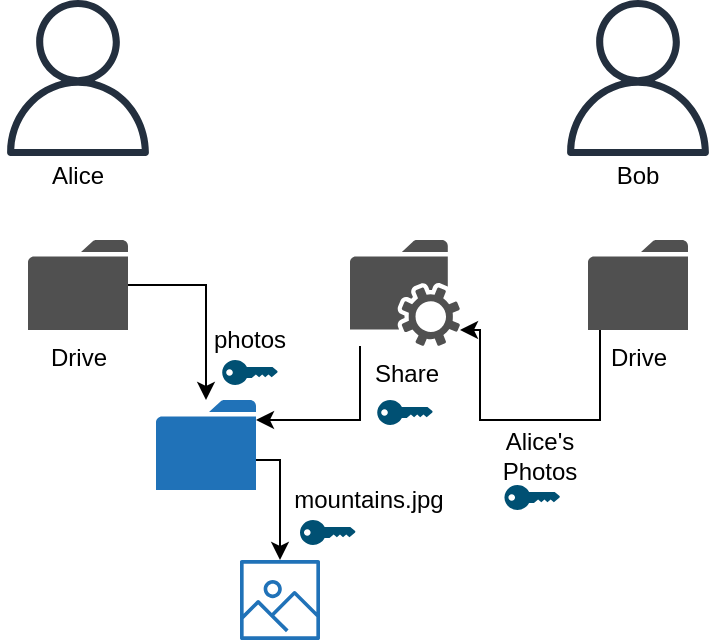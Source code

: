 <mxfile version="14.1.8" type="device"><diagram id="g3J1ekXGROOLExW3GLxt" name="Seite-1"><mxGraphModel dx="622" dy="553" grid="1" gridSize="10" guides="1" tooltips="1" connect="1" arrows="1" fold="1" page="1" pageScale="1" pageWidth="827" pageHeight="1169" math="0" shadow="0"><root><mxCell id="0"/><mxCell id="1" parent="0"/><mxCell id="epE2G2SlUqCjJAG2-Jjr-4" value="" style="outlineConnect=0;fontColor=#232F3E;gradientColor=none;fillColor=#232F3E;strokeColor=none;dashed=0;verticalLabelPosition=bottom;verticalAlign=top;align=center;html=1;fontSize=12;fontStyle=0;aspect=fixed;pointerEvents=1;shape=mxgraph.aws4.user;" parent="1" vertex="1"><mxGeometry x="120" y="200" width="78" height="78" as="geometry"/></mxCell><mxCell id="epE2G2SlUqCjJAG2-Jjr-5" value="Alice" style="text;html=1;strokeColor=none;fillColor=none;align=center;verticalAlign=middle;whiteSpace=wrap;rounded=0;" parent="1" vertex="1"><mxGeometry x="139" y="278" width="40" height="20" as="geometry"/></mxCell><mxCell id="epE2G2SlUqCjJAG2-Jjr-10" style="edgeStyle=orthogonalEdgeStyle;rounded=0;orthogonalLoop=1;jettySize=auto;html=1;" parent="1" source="epE2G2SlUqCjJAG2-Jjr-8" target="epE2G2SlUqCjJAG2-Jjr-9" edge="1"><mxGeometry relative="1" as="geometry"><Array as="points"><mxPoint x="223" y="343"/></Array></mxGeometry></mxCell><mxCell id="epE2G2SlUqCjJAG2-Jjr-8" value="Drive" style="pointerEvents=1;shadow=0;dashed=0;html=1;strokeColor=none;fillColor=#505050;labelPosition=center;verticalLabelPosition=bottom;verticalAlign=top;outlineConnect=0;align=center;shape=mxgraph.office.concepts.folder;" parent="1" vertex="1"><mxGeometry x="134" y="320" width="50" height="45" as="geometry"/></mxCell><mxCell id="epE2G2SlUqCjJAG2-Jjr-12" style="edgeStyle=orthogonalEdgeStyle;rounded=0;orthogonalLoop=1;jettySize=auto;html=1;" parent="1" source="epE2G2SlUqCjJAG2-Jjr-9" target="epE2G2SlUqCjJAG2-Jjr-11" edge="1"><mxGeometry relative="1" as="geometry"><mxPoint x="260" y="445" as="sourcePoint"/><Array as="points"><mxPoint x="260" y="430"/></Array></mxGeometry></mxCell><mxCell id="epE2G2SlUqCjJAG2-Jjr-9" value="" style="pointerEvents=1;shadow=0;dashed=0;html=1;strokeColor=none;labelPosition=center;verticalLabelPosition=bottom;verticalAlign=top;outlineConnect=0;align=center;shape=mxgraph.office.concepts.folder;fillColor=#2072B8;" parent="1" vertex="1"><mxGeometry x="198" y="400" width="50" height="45" as="geometry"/></mxCell><mxCell id="epE2G2SlUqCjJAG2-Jjr-11" value="" style="outlineConnect=0;fontColor=#232F3E;gradientColor=none;strokeColor=none;dashed=0;verticalLabelPosition=bottom;verticalAlign=top;align=center;html=1;fontSize=12;fontStyle=0;aspect=fixed;pointerEvents=1;shape=mxgraph.aws4.container_registry_image;fillColor=#2072B8;" parent="1" vertex="1"><mxGeometry x="240" y="480" width="40" height="40" as="geometry"/></mxCell><mxCell id="epE2G2SlUqCjJAG2-Jjr-14" value="photos" style="text;html=1;strokeColor=none;fillColor=none;align=center;verticalAlign=middle;whiteSpace=wrap;rounded=0;" parent="1" vertex="1"><mxGeometry x="220" y="360" width="50" height="20" as="geometry"/></mxCell><mxCell id="epE2G2SlUqCjJAG2-Jjr-15" value="mountains.jpg" style="text;html=1;strokeColor=none;fillColor=none;align=center;verticalAlign=middle;whiteSpace=wrap;rounded=0;" parent="1" vertex="1"><mxGeometry x="258.89" y="440" width="91.11" height="20" as="geometry"/></mxCell><mxCell id="epE2G2SlUqCjJAG2-Jjr-16" value="" style="outlineConnect=0;fontColor=#232F3E;gradientColor=none;fillColor=#232F3E;strokeColor=none;dashed=0;verticalLabelPosition=bottom;verticalAlign=top;align=center;html=1;fontSize=12;fontStyle=0;aspect=fixed;pointerEvents=1;shape=mxgraph.aws4.user;" parent="1" vertex="1"><mxGeometry x="400" y="200" width="78" height="78" as="geometry"/></mxCell><mxCell id="epE2G2SlUqCjJAG2-Jjr-17" value="Bob" style="text;html=1;strokeColor=none;fillColor=none;align=center;verticalAlign=middle;whiteSpace=wrap;rounded=0;" parent="1" vertex="1"><mxGeometry x="419" y="278" width="40" height="20" as="geometry"/></mxCell><mxCell id="9QumGsT66zy5JGcqnrbD-10" style="edgeStyle=orthogonalEdgeStyle;rounded=0;orthogonalLoop=1;jettySize=auto;html=1;" edge="1" parent="1" source="epE2G2SlUqCjJAG2-Jjr-18" target="9QumGsT66zy5JGcqnrbD-4"><mxGeometry relative="1" as="geometry"><Array as="points"><mxPoint x="420" y="410"/><mxPoint x="360" y="410"/><mxPoint x="360" y="365"/></Array></mxGeometry></mxCell><mxCell id="epE2G2SlUqCjJAG2-Jjr-18" value="Drive" style="pointerEvents=1;shadow=0;dashed=0;html=1;strokeColor=none;fillColor=#505050;labelPosition=center;verticalLabelPosition=bottom;verticalAlign=top;outlineConnect=0;align=center;shape=mxgraph.office.concepts.folder;" parent="1" vertex="1"><mxGeometry x="414" y="320" width="50" height="45" as="geometry"/></mxCell><mxCell id="9QumGsT66zy5JGcqnrbD-1" value="" style="points=[[0,0.5,0],[0.24,0,0],[0.5,0.28,0],[0.995,0.475,0],[0.5,0.72,0],[0.24,1,0]];verticalLabelPosition=bottom;html=1;verticalAlign=top;aspect=fixed;align=center;pointerEvents=1;shape=mxgraph.cisco19.key;fillColor=#005073;strokeColor=none;" vertex="1" parent="1"><mxGeometry x="308.61" y="400" width="27.78" height="12.5" as="geometry"/></mxCell><mxCell id="9QumGsT66zy5JGcqnrbD-2" value="" style="points=[[0,0.5,0],[0.24,0,0],[0.5,0.28,0],[0.995,0.475,0],[0.5,0.72,0],[0.24,1,0]];verticalLabelPosition=bottom;html=1;verticalAlign=top;aspect=fixed;align=center;pointerEvents=1;shape=mxgraph.cisco19.key;fillColor=#005073;strokeColor=none;" vertex="1" parent="1"><mxGeometry x="270" y="460" width="27.78" height="12.5" as="geometry"/></mxCell><mxCell id="9QumGsT66zy5JGcqnrbD-5" style="edgeStyle=orthogonalEdgeStyle;rounded=0;orthogonalLoop=1;jettySize=auto;html=1;" edge="1" parent="1" source="9QumGsT66zy5JGcqnrbD-4" target="epE2G2SlUqCjJAG2-Jjr-9"><mxGeometry relative="1" as="geometry"><Array as="points"><mxPoint x="300" y="410"/></Array></mxGeometry></mxCell><mxCell id="9QumGsT66zy5JGcqnrbD-4" value="Share" style="pointerEvents=1;shadow=0;dashed=0;html=1;strokeColor=none;fillColor=#505050;labelPosition=center;verticalLabelPosition=bottom;verticalAlign=top;outlineConnect=0;align=center;shape=mxgraph.office.services.network_file_share_service;" vertex="1" parent="1"><mxGeometry x="295" y="320" width="55" height="53" as="geometry"/></mxCell><mxCell id="9QumGsT66zy5JGcqnrbD-6" value="" style="points=[[0,0.5,0],[0.24,0,0],[0.5,0.28,0],[0.995,0.475,0],[0.5,0.72,0],[0.24,1,0]];verticalLabelPosition=bottom;html=1;verticalAlign=top;aspect=fixed;align=center;pointerEvents=1;shape=mxgraph.cisco19.key;fillColor=#005073;strokeColor=none;" vertex="1" parent="1"><mxGeometry x="231.11" y="380" width="27.78" height="12.5" as="geometry"/></mxCell><mxCell id="9QumGsT66zy5JGcqnrbD-11" value="Alice's Photos" style="text;html=1;strokeColor=none;fillColor=none;align=center;verticalAlign=middle;whiteSpace=wrap;rounded=0;" vertex="1" parent="1"><mxGeometry x="370" y="412.5" width="40" height="30" as="geometry"/></mxCell><mxCell id="9QumGsT66zy5JGcqnrbD-12" value="" style="points=[[0,0.5,0],[0.24,0,0],[0.5,0.28,0],[0.995,0.475,0],[0.5,0.72,0],[0.24,1,0]];verticalLabelPosition=bottom;html=1;verticalAlign=top;aspect=fixed;align=center;pointerEvents=1;shape=mxgraph.cisco19.key;fillColor=#005073;strokeColor=none;" vertex="1" parent="1"><mxGeometry x="372.22" y="442.5" width="27.78" height="12.5" as="geometry"/></mxCell></root></mxGraphModel></diagram></mxfile>